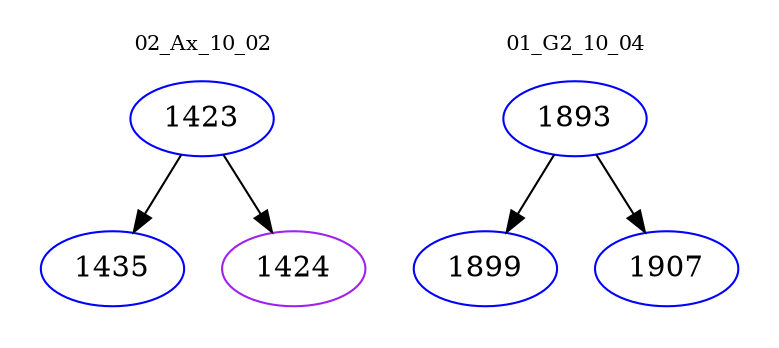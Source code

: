 digraph{
subgraph cluster_0 {
color = white
label = "02_Ax_10_02";
fontsize=10;
T0_1423 [label="1423", color="blue"]
T0_1423 -> T0_1435 [color="black"]
T0_1435 [label="1435", color="blue"]
T0_1423 -> T0_1424 [color="black"]
T0_1424 [label="1424", color="purple"]
}
subgraph cluster_1 {
color = white
label = "01_G2_10_04";
fontsize=10;
T1_1893 [label="1893", color="blue"]
T1_1893 -> T1_1899 [color="black"]
T1_1899 [label="1899", color="blue"]
T1_1893 -> T1_1907 [color="black"]
T1_1907 [label="1907", color="blue"]
}
}
